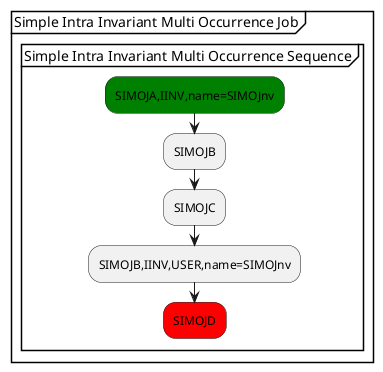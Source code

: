 
@startuml 
partition "Simple Intra Invariant Multi Occurrence Job" {
  group "Simple Intra Invariant Multi Occurrence Sequence"
      #green:SIMOJA,IINV,name=SIMOJnv;
      :SIMOJB;
      :SIMOJC;
      :SIMOJB,IINV,USER,name=SIMOJnv;
      #red:SIMOJD;
  end group
}
@enduml
